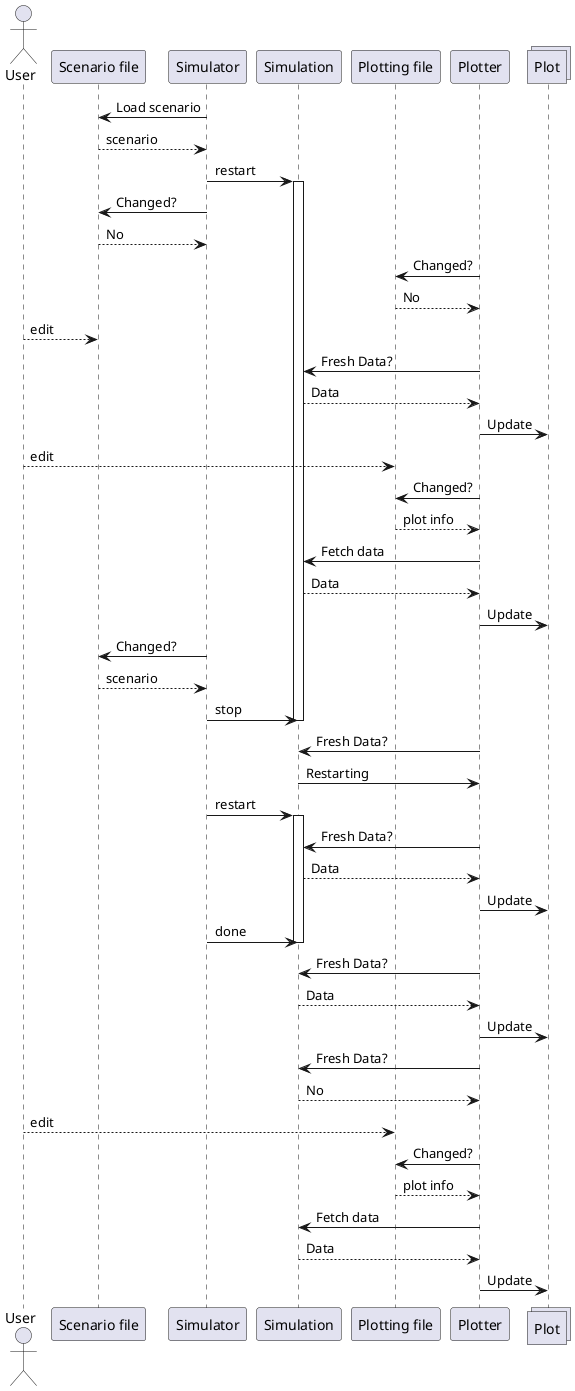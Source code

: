 @startuml Sequence

actor User
participant "Scenario file" as scnf
participant Simulator
participant Simulation

participant "Plotting file" as plotf
participant Plotter
collections Plot

Simulator -> scnf: Load scenario
scnf --> Simulator: scenario
Simulator -> Simulation: restart
activate Simulation

Simulator -> scnf: Changed?
scnf --> Simulator: No


Plotter -> plotf: Changed?
Plotter <-- plotf: No

User --> scnf: edit


Plotter -> Simulation: Fresh Data?
Plotter <-- Simulation: Data
Plotter -> Plot: Update


User --> plotf: edit
Plotter -> plotf: Changed?
Plotter <-- plotf: plot info
Plotter -> Simulation: Fetch data
Simulation --> Plotter: Data
Plotter -> Plot: Update

Simulator -> scnf: Changed?
scnf --> Simulator: scenario

Simulator -> Simulation: stop
deactivate Simulation


Plotter -> Simulation: Fresh Data?
Plotter <- Simulation: Restarting


Simulator -> Simulation: restart
activate Simulation


Plotter -> Simulation: Fresh Data?
Plotter <-- Simulation: Data
Plotter -> Plot: Update

Simulator -> Simulation: done
deactivate Simulation

Plotter -> Simulation: Fresh Data?
Plotter <-- Simulation: Data
Plotter -> Plot: Update


Plotter -> Simulation: Fresh Data?
Plotter <-- Simulation: No


User --> plotf: edit
Plotter -> plotf: Changed?
Plotter <-- plotf: plot info
Plotter -> Simulation: Fetch data
Plotter <-- Simulation: Data
Plotter -> Plot: Update

@enduml